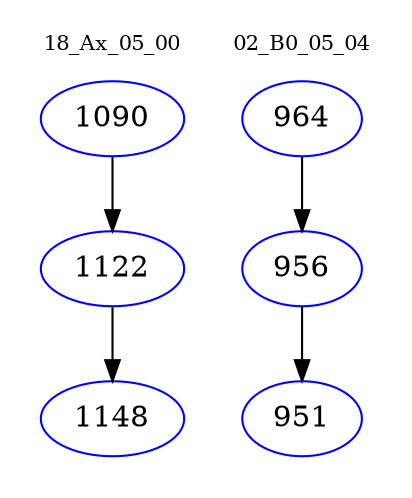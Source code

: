 digraph{
subgraph cluster_0 {
color = white
label = "18_Ax_05_00";
fontsize=10;
T0_1090 [label="1090", color="blue"]
T0_1090 -> T0_1122 [color="black"]
T0_1122 [label="1122", color="blue"]
T0_1122 -> T0_1148 [color="black"]
T0_1148 [label="1148", color="blue"]
}
subgraph cluster_1 {
color = white
label = "02_B0_05_04";
fontsize=10;
T1_964 [label="964", color="blue"]
T1_964 -> T1_956 [color="black"]
T1_956 [label="956", color="blue"]
T1_956 -> T1_951 [color="black"]
T1_951 [label="951", color="blue"]
}
}

